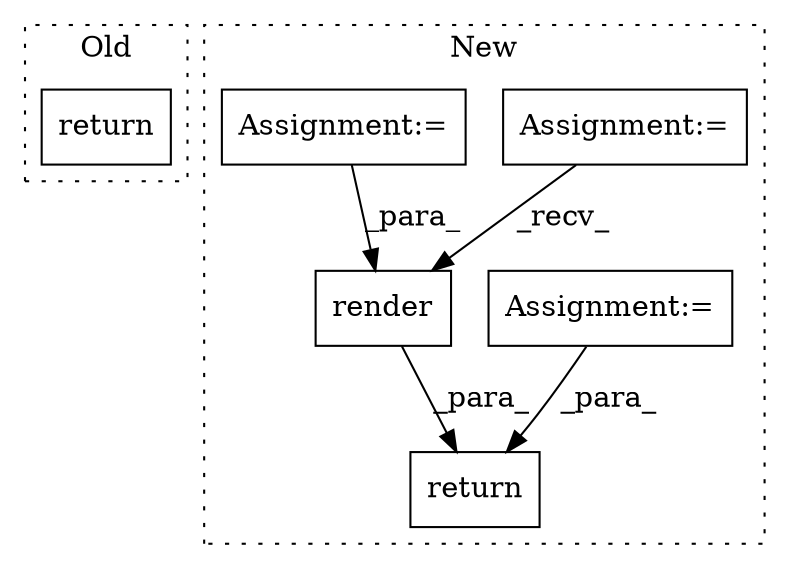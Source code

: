 digraph G {
subgraph cluster0 {
1 [label="return" a="41" s="6018" l="7" shape="box"];
label = "Old";
style="dotted";
}
subgraph cluster1 {
2 [label="render" a="32" s="4816,4890" l="7,1" shape="box"];
3 [label="return" a="41" s="5061" l="7" shape="box"];
4 [label="Assignment:=" a="7" s="4968" l="1" shape="box"];
5 [label="Assignment:=" a="7" s="4503" l="6" shape="box"];
6 [label="Assignment:=" a="7" s="4717" l="1" shape="box"];
label = "New";
style="dotted";
}
2 -> 3 [label="_para_"];
4 -> 3 [label="_para_"];
5 -> 2 [label="_recv_"];
6 -> 2 [label="_para_"];
}